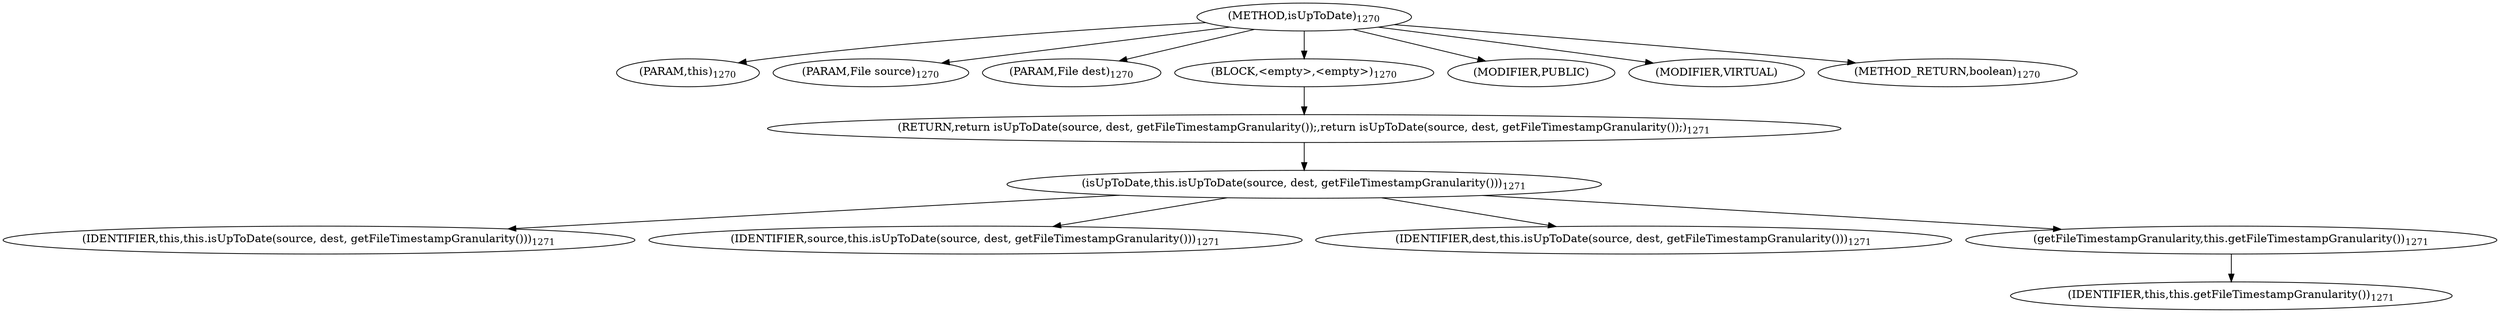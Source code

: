digraph "isUpToDate" {  
"2290" [label = <(METHOD,isUpToDate)<SUB>1270</SUB>> ]
"89" [label = <(PARAM,this)<SUB>1270</SUB>> ]
"2291" [label = <(PARAM,File source)<SUB>1270</SUB>> ]
"2292" [label = <(PARAM,File dest)<SUB>1270</SUB>> ]
"2293" [label = <(BLOCK,&lt;empty&gt;,&lt;empty&gt;)<SUB>1270</SUB>> ]
"2294" [label = <(RETURN,return isUpToDate(source, dest, getFileTimestampGranularity());,return isUpToDate(source, dest, getFileTimestampGranularity());)<SUB>1271</SUB>> ]
"2295" [label = <(isUpToDate,this.isUpToDate(source, dest, getFileTimestampGranularity()))<SUB>1271</SUB>> ]
"90" [label = <(IDENTIFIER,this,this.isUpToDate(source, dest, getFileTimestampGranularity()))<SUB>1271</SUB>> ]
"2296" [label = <(IDENTIFIER,source,this.isUpToDate(source, dest, getFileTimestampGranularity()))<SUB>1271</SUB>> ]
"2297" [label = <(IDENTIFIER,dest,this.isUpToDate(source, dest, getFileTimestampGranularity()))<SUB>1271</SUB>> ]
"2298" [label = <(getFileTimestampGranularity,this.getFileTimestampGranularity())<SUB>1271</SUB>> ]
"88" [label = <(IDENTIFIER,this,this.getFileTimestampGranularity())<SUB>1271</SUB>> ]
"2299" [label = <(MODIFIER,PUBLIC)> ]
"2300" [label = <(MODIFIER,VIRTUAL)> ]
"2301" [label = <(METHOD_RETURN,boolean)<SUB>1270</SUB>> ]
  "2290" -> "89" 
  "2290" -> "2291" 
  "2290" -> "2292" 
  "2290" -> "2293" 
  "2290" -> "2299" 
  "2290" -> "2300" 
  "2290" -> "2301" 
  "2293" -> "2294" 
  "2294" -> "2295" 
  "2295" -> "90" 
  "2295" -> "2296" 
  "2295" -> "2297" 
  "2295" -> "2298" 
  "2298" -> "88" 
}
